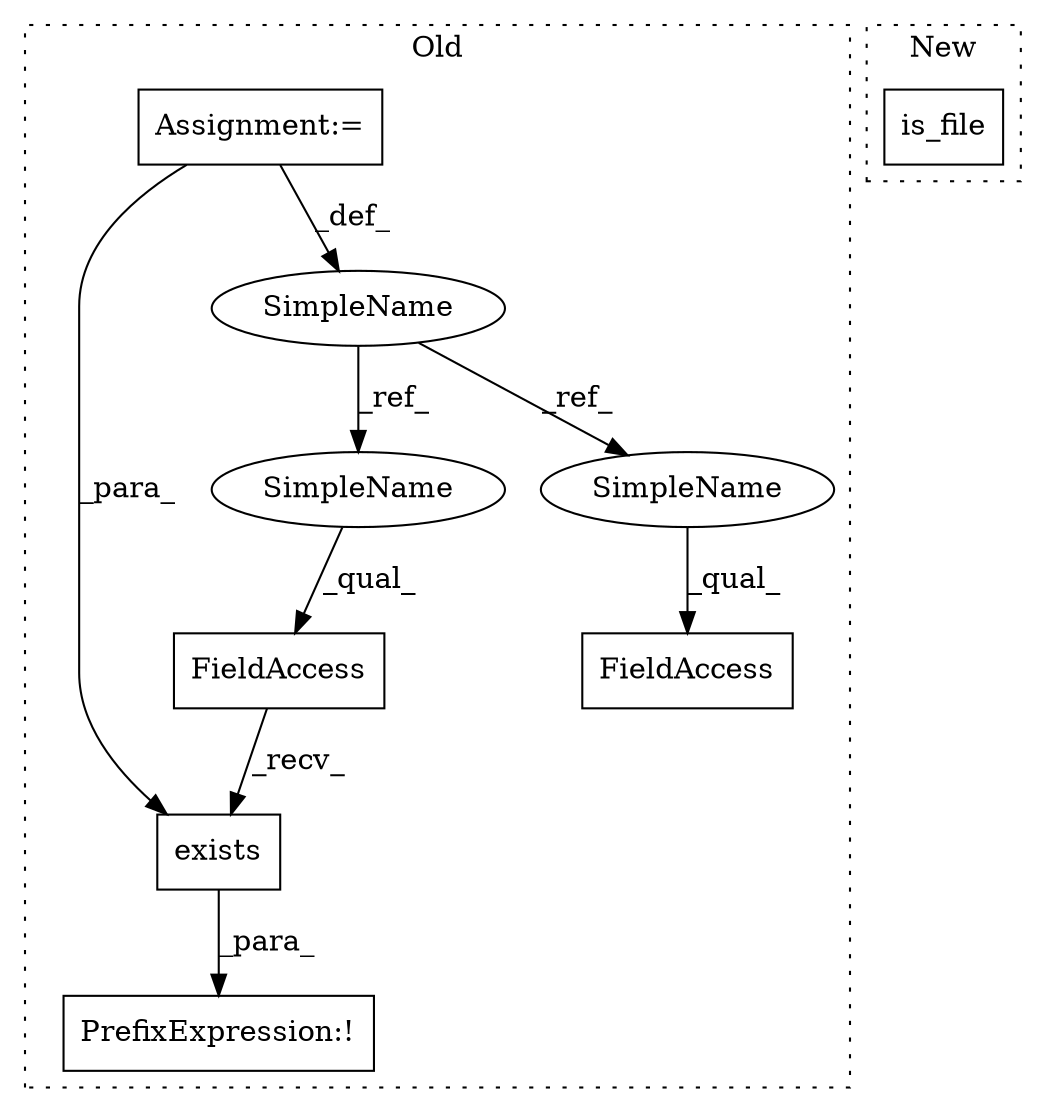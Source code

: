 digraph G {
subgraph cluster0 {
1 [label="exists" a="32" s="1447,1463" l="7,1" shape="box"];
3 [label="FieldAccess" a="22" s="1439" l="7" shape="box"];
4 [label="PrefixExpression:!" a="38" s="1438" l="1" shape="box"];
5 [label="SimpleName" a="42" s="1356" l="2" shape="ellipse"];
6 [label="FieldAccess" a="22" s="1393" l="7" shape="box"];
7 [label="Assignment:=" a="7" s="1356" l="2" shape="box"];
8 [label="SimpleName" a="42" s="1439" l="2" shape="ellipse"];
9 [label="SimpleName" a="42" s="1393" l="2" shape="ellipse"];
label = "Old";
style="dotted";
}
subgraph cluster1 {
2 [label="is_file" a="32" s="1392" l="9" shape="box"];
label = "New";
style="dotted";
}
1 -> 4 [label="_para_"];
3 -> 1 [label="_recv_"];
5 -> 8 [label="_ref_"];
5 -> 9 [label="_ref_"];
7 -> 1 [label="_para_"];
7 -> 5 [label="_def_"];
8 -> 3 [label="_qual_"];
9 -> 6 [label="_qual_"];
}